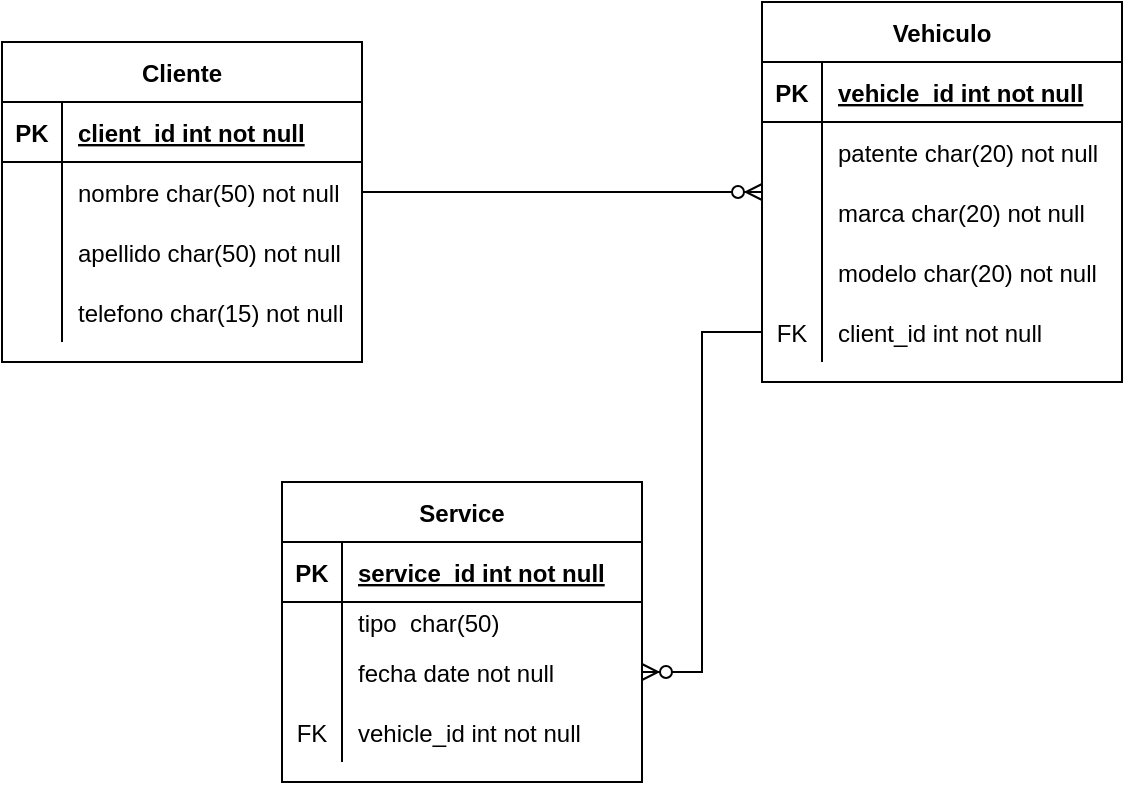 <mxfile version="20.2.6" type="google"><diagram id="MPeU9Qh84i7TqboyJ6S8" name="Página-1"><mxGraphModel grid="1" page="1" gridSize="10" guides="1" tooltips="1" connect="1" arrows="1" fold="1" pageScale="1" pageWidth="827" pageHeight="1169" math="0" shadow="0"><root><mxCell id="0"/><mxCell id="1" parent="0"/><mxCell id="gB5TQV-io9HGWkEePgri-1" value="Cliente" style="shape=table;startSize=30;container=1;collapsible=1;childLayout=tableLayout;fixedRows=1;rowLines=0;fontStyle=1;align=center;resizeLast=1;" vertex="1" parent="1"><mxGeometry x="110" y="90" width="180" height="160" as="geometry"/></mxCell><mxCell id="gB5TQV-io9HGWkEePgri-2" value="" style="shape=tableRow;horizontal=0;startSize=0;swimlaneHead=0;swimlaneBody=0;fillColor=none;collapsible=0;dropTarget=0;points=[[0,0.5],[1,0.5]];portConstraint=eastwest;top=0;left=0;right=0;bottom=1;" vertex="1" parent="gB5TQV-io9HGWkEePgri-1"><mxGeometry y="30" width="180" height="30" as="geometry"/></mxCell><mxCell id="gB5TQV-io9HGWkEePgri-3" value="PK" style="shape=partialRectangle;connectable=0;fillColor=none;top=0;left=0;bottom=0;right=0;fontStyle=1;overflow=hidden;" vertex="1" parent="gB5TQV-io9HGWkEePgri-2"><mxGeometry width="30" height="30" as="geometry"><mxRectangle width="30" height="30" as="alternateBounds"/></mxGeometry></mxCell><mxCell id="gB5TQV-io9HGWkEePgri-4" value="client_id int not null" style="shape=partialRectangle;connectable=0;fillColor=none;top=0;left=0;bottom=0;right=0;align=left;spacingLeft=6;fontStyle=5;overflow=hidden;" vertex="1" parent="gB5TQV-io9HGWkEePgri-2"><mxGeometry x="30" width="150" height="30" as="geometry"><mxRectangle width="150" height="30" as="alternateBounds"/></mxGeometry></mxCell><mxCell id="gB5TQV-io9HGWkEePgri-5" value="" style="shape=tableRow;horizontal=0;startSize=0;swimlaneHead=0;swimlaneBody=0;fillColor=none;collapsible=0;dropTarget=0;points=[[0,0.5],[1,0.5]];portConstraint=eastwest;top=0;left=0;right=0;bottom=0;" vertex="1" parent="gB5TQV-io9HGWkEePgri-1"><mxGeometry y="60" width="180" height="30" as="geometry"/></mxCell><mxCell id="gB5TQV-io9HGWkEePgri-6" value="" style="shape=partialRectangle;connectable=0;fillColor=none;top=0;left=0;bottom=0;right=0;editable=1;overflow=hidden;" vertex="1" parent="gB5TQV-io9HGWkEePgri-5"><mxGeometry width="30" height="30" as="geometry"><mxRectangle width="30" height="30" as="alternateBounds"/></mxGeometry></mxCell><mxCell id="gB5TQV-io9HGWkEePgri-7" value="nombre char(50) not null" style="shape=partialRectangle;connectable=0;fillColor=none;top=0;left=0;bottom=0;right=0;align=left;spacingLeft=6;overflow=hidden;" vertex="1" parent="gB5TQV-io9HGWkEePgri-5"><mxGeometry x="30" width="150" height="30" as="geometry"><mxRectangle width="150" height="30" as="alternateBounds"/></mxGeometry></mxCell><mxCell id="gB5TQV-io9HGWkEePgri-8" value="" style="shape=tableRow;horizontal=0;startSize=0;swimlaneHead=0;swimlaneBody=0;fillColor=none;collapsible=0;dropTarget=0;points=[[0,0.5],[1,0.5]];portConstraint=eastwest;top=0;left=0;right=0;bottom=0;" vertex="1" parent="gB5TQV-io9HGWkEePgri-1"><mxGeometry y="90" width="180" height="30" as="geometry"/></mxCell><mxCell id="gB5TQV-io9HGWkEePgri-9" value="" style="shape=partialRectangle;connectable=0;fillColor=none;top=0;left=0;bottom=0;right=0;editable=1;overflow=hidden;" vertex="1" parent="gB5TQV-io9HGWkEePgri-8"><mxGeometry width="30" height="30" as="geometry"><mxRectangle width="30" height="30" as="alternateBounds"/></mxGeometry></mxCell><mxCell id="gB5TQV-io9HGWkEePgri-10" value="apellido char(50) not null" style="shape=partialRectangle;connectable=0;fillColor=none;top=0;left=0;bottom=0;right=0;align=left;spacingLeft=6;overflow=hidden;" vertex="1" parent="gB5TQV-io9HGWkEePgri-8"><mxGeometry x="30" width="150" height="30" as="geometry"><mxRectangle width="150" height="30" as="alternateBounds"/></mxGeometry></mxCell><mxCell id="gB5TQV-io9HGWkEePgri-11" value="" style="shape=tableRow;horizontal=0;startSize=0;swimlaneHead=0;swimlaneBody=0;fillColor=none;collapsible=0;dropTarget=0;points=[[0,0.5],[1,0.5]];portConstraint=eastwest;top=0;left=0;right=0;bottom=0;" vertex="1" parent="gB5TQV-io9HGWkEePgri-1"><mxGeometry y="120" width="180" height="30" as="geometry"/></mxCell><mxCell id="gB5TQV-io9HGWkEePgri-12" value="" style="shape=partialRectangle;connectable=0;fillColor=none;top=0;left=0;bottom=0;right=0;editable=1;overflow=hidden;" vertex="1" parent="gB5TQV-io9HGWkEePgri-11"><mxGeometry width="30" height="30" as="geometry"><mxRectangle width="30" height="30" as="alternateBounds"/></mxGeometry></mxCell><mxCell id="gB5TQV-io9HGWkEePgri-13" value="telefono char(15) not null" style="shape=partialRectangle;connectable=0;fillColor=none;top=0;left=0;bottom=0;right=0;align=left;spacingLeft=6;overflow=hidden;" vertex="1" parent="gB5TQV-io9HGWkEePgri-11"><mxGeometry x="30" width="150" height="30" as="geometry"><mxRectangle width="150" height="30" as="alternateBounds"/></mxGeometry></mxCell><mxCell id="gB5TQV-io9HGWkEePgri-14" value="Vehiculo" style="shape=table;startSize=30;container=1;collapsible=1;childLayout=tableLayout;fixedRows=1;rowLines=0;fontStyle=1;align=center;resizeLast=1;" vertex="1" parent="1"><mxGeometry x="490" y="70" width="180" height="190" as="geometry"/></mxCell><mxCell id="gB5TQV-io9HGWkEePgri-15" value="" style="shape=tableRow;horizontal=0;startSize=0;swimlaneHead=0;swimlaneBody=0;fillColor=none;collapsible=0;dropTarget=0;points=[[0,0.5],[1,0.5]];portConstraint=eastwest;top=0;left=0;right=0;bottom=1;" vertex="1" parent="gB5TQV-io9HGWkEePgri-14"><mxGeometry y="30" width="180" height="30" as="geometry"/></mxCell><mxCell id="gB5TQV-io9HGWkEePgri-16" value="PK" style="shape=partialRectangle;connectable=0;fillColor=none;top=0;left=0;bottom=0;right=0;fontStyle=1;overflow=hidden;" vertex="1" parent="gB5TQV-io9HGWkEePgri-15"><mxGeometry width="30" height="30" as="geometry"><mxRectangle width="30" height="30" as="alternateBounds"/></mxGeometry></mxCell><mxCell id="gB5TQV-io9HGWkEePgri-17" value="vehicle_id int not null" style="shape=partialRectangle;connectable=0;fillColor=none;top=0;left=0;bottom=0;right=0;align=left;spacingLeft=6;fontStyle=5;overflow=hidden;" vertex="1" parent="gB5TQV-io9HGWkEePgri-15"><mxGeometry x="30" width="150" height="30" as="geometry"><mxRectangle width="150" height="30" as="alternateBounds"/></mxGeometry></mxCell><mxCell id="gB5TQV-io9HGWkEePgri-18" value="" style="shape=tableRow;horizontal=0;startSize=0;swimlaneHead=0;swimlaneBody=0;fillColor=none;collapsible=0;dropTarget=0;points=[[0,0.5],[1,0.5]];portConstraint=eastwest;top=0;left=0;right=0;bottom=0;" vertex="1" parent="gB5TQV-io9HGWkEePgri-14"><mxGeometry y="60" width="180" height="30" as="geometry"/></mxCell><mxCell id="gB5TQV-io9HGWkEePgri-19" value="" style="shape=partialRectangle;connectable=0;fillColor=none;top=0;left=0;bottom=0;right=0;editable=1;overflow=hidden;" vertex="1" parent="gB5TQV-io9HGWkEePgri-18"><mxGeometry width="30" height="30" as="geometry"><mxRectangle width="30" height="30" as="alternateBounds"/></mxGeometry></mxCell><mxCell id="gB5TQV-io9HGWkEePgri-20" value="patente char(20) not null" style="shape=partialRectangle;connectable=0;fillColor=none;top=0;left=0;bottom=0;right=0;align=left;spacingLeft=6;overflow=hidden;" vertex="1" parent="gB5TQV-io9HGWkEePgri-18"><mxGeometry x="30" width="150" height="30" as="geometry"><mxRectangle width="150" height="30" as="alternateBounds"/></mxGeometry></mxCell><mxCell id="gB5TQV-io9HGWkEePgri-21" value="" style="shape=tableRow;horizontal=0;startSize=0;swimlaneHead=0;swimlaneBody=0;fillColor=none;collapsible=0;dropTarget=0;points=[[0,0.5],[1,0.5]];portConstraint=eastwest;top=0;left=0;right=0;bottom=0;" vertex="1" parent="gB5TQV-io9HGWkEePgri-14"><mxGeometry y="90" width="180" height="30" as="geometry"/></mxCell><mxCell id="gB5TQV-io9HGWkEePgri-22" value="" style="shape=partialRectangle;connectable=0;fillColor=none;top=0;left=0;bottom=0;right=0;editable=1;overflow=hidden;" vertex="1" parent="gB5TQV-io9HGWkEePgri-21"><mxGeometry width="30" height="30" as="geometry"><mxRectangle width="30" height="30" as="alternateBounds"/></mxGeometry></mxCell><mxCell id="gB5TQV-io9HGWkEePgri-23" value="marca char(20) not null" style="shape=partialRectangle;connectable=0;fillColor=none;top=0;left=0;bottom=0;right=0;align=left;spacingLeft=6;overflow=hidden;" vertex="1" parent="gB5TQV-io9HGWkEePgri-21"><mxGeometry x="30" width="150" height="30" as="geometry"><mxRectangle width="150" height="30" as="alternateBounds"/></mxGeometry></mxCell><mxCell id="gB5TQV-io9HGWkEePgri-24" value="" style="shape=tableRow;horizontal=0;startSize=0;swimlaneHead=0;swimlaneBody=0;fillColor=none;collapsible=0;dropTarget=0;points=[[0,0.5],[1,0.5]];portConstraint=eastwest;top=0;left=0;right=0;bottom=0;" vertex="1" parent="gB5TQV-io9HGWkEePgri-14"><mxGeometry y="120" width="180" height="30" as="geometry"/></mxCell><mxCell id="gB5TQV-io9HGWkEePgri-25" value="" style="shape=partialRectangle;connectable=0;fillColor=none;top=0;left=0;bottom=0;right=0;editable=1;overflow=hidden;" vertex="1" parent="gB5TQV-io9HGWkEePgri-24"><mxGeometry width="30" height="30" as="geometry"><mxRectangle width="30" height="30" as="alternateBounds"/></mxGeometry></mxCell><mxCell id="gB5TQV-io9HGWkEePgri-26" value="modelo char(20) not null" style="shape=partialRectangle;connectable=0;fillColor=none;top=0;left=0;bottom=0;right=0;align=left;spacingLeft=6;overflow=hidden;" vertex="1" parent="gB5TQV-io9HGWkEePgri-24"><mxGeometry x="30" width="150" height="30" as="geometry"><mxRectangle width="150" height="30" as="alternateBounds"/></mxGeometry></mxCell><mxCell id="gB5TQV-io9HGWkEePgri-27" value="" style="shape=tableRow;horizontal=0;startSize=0;swimlaneHead=0;swimlaneBody=0;fillColor=none;collapsible=0;dropTarget=0;points=[[0,0.5],[1,0.5]];portConstraint=eastwest;top=0;left=0;right=0;bottom=0;" vertex="1" parent="gB5TQV-io9HGWkEePgri-14"><mxGeometry y="150" width="180" height="30" as="geometry"/></mxCell><mxCell id="gB5TQV-io9HGWkEePgri-28" value="FK" style="shape=partialRectangle;connectable=0;fillColor=none;top=0;left=0;bottom=0;right=0;fontStyle=0;overflow=hidden;" vertex="1" parent="gB5TQV-io9HGWkEePgri-27"><mxGeometry width="30" height="30" as="geometry"><mxRectangle width="30" height="30" as="alternateBounds"/></mxGeometry></mxCell><mxCell id="gB5TQV-io9HGWkEePgri-29" value="client_id int not null" style="shape=partialRectangle;connectable=0;fillColor=none;top=0;left=0;bottom=0;right=0;align=left;spacingLeft=6;fontStyle=0;overflow=hidden;" vertex="1" parent="gB5TQV-io9HGWkEePgri-27"><mxGeometry x="30" width="150" height="30" as="geometry"><mxRectangle width="150" height="30" as="alternateBounds"/></mxGeometry></mxCell><mxCell id="gB5TQV-io9HGWkEePgri-30" value="Service" style="shape=table;startSize=30;container=1;collapsible=1;childLayout=tableLayout;fixedRows=1;rowLines=0;fontStyle=1;align=center;resizeLast=1;" vertex="1" parent="1"><mxGeometry x="250" y="310" width="180" height="150" as="geometry"/></mxCell><mxCell id="gB5TQV-io9HGWkEePgri-31" value="" style="shape=tableRow;horizontal=0;startSize=0;swimlaneHead=0;swimlaneBody=0;fillColor=none;collapsible=0;dropTarget=0;points=[[0,0.5],[1,0.5]];portConstraint=eastwest;top=0;left=0;right=0;bottom=1;" vertex="1" parent="gB5TQV-io9HGWkEePgri-30"><mxGeometry y="30" width="180" height="30" as="geometry"/></mxCell><mxCell id="gB5TQV-io9HGWkEePgri-32" value="PK" style="shape=partialRectangle;connectable=0;fillColor=none;top=0;left=0;bottom=0;right=0;fontStyle=1;overflow=hidden;" vertex="1" parent="gB5TQV-io9HGWkEePgri-31"><mxGeometry width="30" height="30" as="geometry"><mxRectangle width="30" height="30" as="alternateBounds"/></mxGeometry></mxCell><mxCell id="gB5TQV-io9HGWkEePgri-33" value="service_id int not null" style="shape=partialRectangle;connectable=0;fillColor=none;top=0;left=0;bottom=0;right=0;align=left;spacingLeft=6;fontStyle=5;overflow=hidden;" vertex="1" parent="gB5TQV-io9HGWkEePgri-31"><mxGeometry x="30" width="150" height="30" as="geometry"><mxRectangle width="150" height="30" as="alternateBounds"/></mxGeometry></mxCell><mxCell id="gB5TQV-io9HGWkEePgri-37" value="" style="shape=tableRow;horizontal=0;startSize=0;swimlaneHead=0;swimlaneBody=0;fillColor=none;collapsible=0;dropTarget=0;points=[[0,0.5],[1,0.5]];portConstraint=eastwest;top=0;left=0;right=0;bottom=0;" vertex="1" parent="gB5TQV-io9HGWkEePgri-30"><mxGeometry y="60" width="180" height="20" as="geometry"/></mxCell><mxCell id="gB5TQV-io9HGWkEePgri-38" value="" style="shape=partialRectangle;connectable=0;fillColor=none;top=0;left=0;bottom=0;right=0;editable=1;overflow=hidden;" vertex="1" parent="gB5TQV-io9HGWkEePgri-37"><mxGeometry width="30" height="20" as="geometry"><mxRectangle width="30" height="20" as="alternateBounds"/></mxGeometry></mxCell><mxCell id="gB5TQV-io9HGWkEePgri-39" value="tipo  char(50)" style="shape=partialRectangle;connectable=0;fillColor=none;top=0;left=0;bottom=0;right=0;align=left;spacingLeft=6;overflow=hidden;" vertex="1" parent="gB5TQV-io9HGWkEePgri-37"><mxGeometry x="30" width="150" height="20" as="geometry"><mxRectangle width="150" height="20" as="alternateBounds"/></mxGeometry></mxCell><mxCell id="gB5TQV-io9HGWkEePgri-40" value="" style="shape=tableRow;horizontal=0;startSize=0;swimlaneHead=0;swimlaneBody=0;fillColor=none;collapsible=0;dropTarget=0;points=[[0,0.5],[1,0.5]];portConstraint=eastwest;top=0;left=0;right=0;bottom=0;" vertex="1" parent="gB5TQV-io9HGWkEePgri-30"><mxGeometry y="80" width="180" height="30" as="geometry"/></mxCell><mxCell id="gB5TQV-io9HGWkEePgri-41" value="" style="shape=partialRectangle;connectable=0;fillColor=none;top=0;left=0;bottom=0;right=0;editable=1;overflow=hidden;" vertex="1" parent="gB5TQV-io9HGWkEePgri-40"><mxGeometry width="30" height="30" as="geometry"><mxRectangle width="30" height="30" as="alternateBounds"/></mxGeometry></mxCell><mxCell id="gB5TQV-io9HGWkEePgri-42" value="fecha date not null" style="shape=partialRectangle;connectable=0;fillColor=none;top=0;left=0;bottom=0;right=0;align=left;spacingLeft=6;overflow=hidden;" vertex="1" parent="gB5TQV-io9HGWkEePgri-40"><mxGeometry x="30" width="150" height="30" as="geometry"><mxRectangle width="150" height="30" as="alternateBounds"/></mxGeometry></mxCell><mxCell id="gB5TQV-io9HGWkEePgri-43" value="" style="shape=tableRow;horizontal=0;startSize=0;swimlaneHead=0;swimlaneBody=0;fillColor=none;collapsible=0;dropTarget=0;points=[[0,0.5],[1,0.5]];portConstraint=eastwest;top=0;left=0;right=0;bottom=0;" vertex="1" parent="gB5TQV-io9HGWkEePgri-30"><mxGeometry y="110" width="180" height="30" as="geometry"/></mxCell><mxCell id="gB5TQV-io9HGWkEePgri-44" value="FK" style="shape=partialRectangle;connectable=0;fillColor=none;top=0;left=0;bottom=0;right=0;fontStyle=0;overflow=hidden;" vertex="1" parent="gB5TQV-io9HGWkEePgri-43"><mxGeometry width="30" height="30" as="geometry"><mxRectangle width="30" height="30" as="alternateBounds"/></mxGeometry></mxCell><mxCell id="gB5TQV-io9HGWkEePgri-45" value="vehicle_id int not null" style="shape=partialRectangle;connectable=0;fillColor=none;top=0;left=0;bottom=0;right=0;align=left;spacingLeft=6;fontStyle=0;overflow=hidden;" vertex="1" parent="gB5TQV-io9HGWkEePgri-43"><mxGeometry x="30" width="150" height="30" as="geometry"><mxRectangle width="150" height="30" as="alternateBounds"/></mxGeometry></mxCell><mxCell id="gB5TQV-io9HGWkEePgri-50" value="" style="edgeStyle=entityRelationEdgeStyle;fontSize=12;html=1;endArrow=ERzeroToMany;endFill=1;rounded=0;exitX=1;exitY=0.5;exitDx=0;exitDy=0;" edge="1" parent="1" source="gB5TQV-io9HGWkEePgri-5" target="gB5TQV-io9HGWkEePgri-14"><mxGeometry width="100" height="100" relative="1" as="geometry"><mxPoint x="320" y="230" as="sourcePoint"/><mxPoint x="420" y="130" as="targetPoint"/></mxGeometry></mxCell><mxCell id="gB5TQV-io9HGWkEePgri-52" value="" style="edgeStyle=entityRelationEdgeStyle;fontSize=12;html=1;endArrow=ERzeroToMany;endFill=1;rounded=0;exitX=0;exitY=0.5;exitDx=0;exitDy=0;" edge="1" parent="1" source="gB5TQV-io9HGWkEePgri-27" target="gB5TQV-io9HGWkEePgri-40"><mxGeometry width="100" height="100" relative="1" as="geometry"><mxPoint x="510" y="420" as="sourcePoint"/><mxPoint x="600" y="410" as="targetPoint"/></mxGeometry></mxCell></root></mxGraphModel></diagram></mxfile>